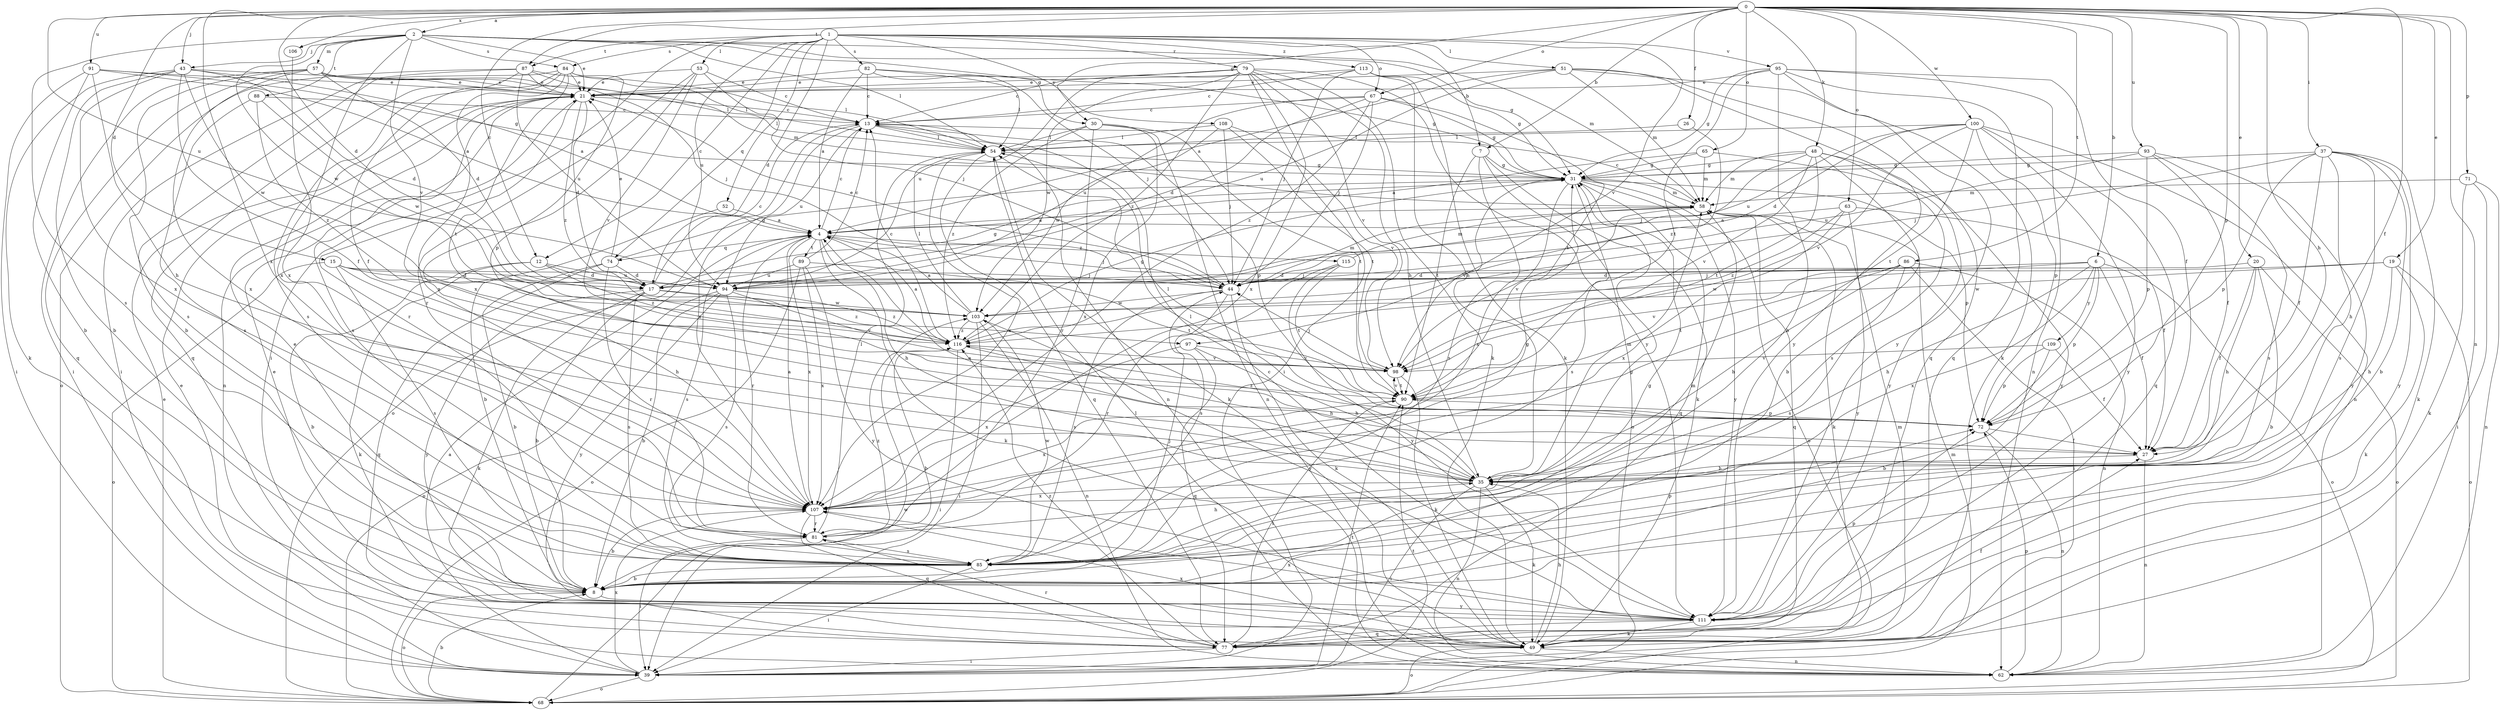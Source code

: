 strict digraph  {
0;
1;
2;
4;
6;
7;
8;
12;
13;
15;
17;
19;
20;
21;
26;
27;
30;
31;
35;
37;
39;
43;
44;
48;
49;
51;
52;
53;
54;
57;
58;
62;
63;
65;
67;
68;
71;
72;
74;
77;
79;
81;
82;
84;
85;
86;
87;
88;
89;
90;
91;
93;
94;
95;
97;
98;
100;
103;
106;
107;
108;
109;
111;
113;
115;
116;
0 -> 2  [label=a];
0 -> 6  [label=b];
0 -> 7  [label=b];
0 -> 12  [label=c];
0 -> 15  [label=d];
0 -> 17  [label=d];
0 -> 19  [label=e];
0 -> 20  [label=e];
0 -> 26  [label=f];
0 -> 27  [label=f];
0 -> 30  [label=g];
0 -> 35  [label=h];
0 -> 37  [label=i];
0 -> 43  [label=j];
0 -> 48  [label=k];
0 -> 62  [label=n];
0 -> 63  [label=o];
0 -> 65  [label=o];
0 -> 67  [label=o];
0 -> 71  [label=p];
0 -> 72  [label=p];
0 -> 86  [label=t];
0 -> 87  [label=t];
0 -> 91  [label=u];
0 -> 93  [label=u];
0 -> 94  [label=u];
0 -> 100  [label=w];
0 -> 106  [label=x];
0 -> 107  [label=x];
1 -> 7  [label=b];
1 -> 12  [label=c];
1 -> 17  [label=d];
1 -> 39  [label=i];
1 -> 51  [label=l];
1 -> 52  [label=l];
1 -> 53  [label=l];
1 -> 67  [label=o];
1 -> 74  [label=q];
1 -> 79  [label=r];
1 -> 82  [label=s];
1 -> 84  [label=s];
1 -> 87  [label=t];
1 -> 94  [label=u];
1 -> 95  [label=v];
1 -> 97  [label=v];
1 -> 108  [label=y];
1 -> 113  [label=z];
2 -> 21  [label=e];
2 -> 30  [label=g];
2 -> 31  [label=g];
2 -> 43  [label=j];
2 -> 54  [label=l];
2 -> 57  [label=m];
2 -> 58  [label=m];
2 -> 84  [label=s];
2 -> 85  [label=s];
2 -> 88  [label=t];
2 -> 97  [label=v];
2 -> 103  [label=w];
2 -> 107  [label=x];
4 -> 13  [label=c];
4 -> 35  [label=h];
4 -> 44  [label=j];
4 -> 49  [label=k];
4 -> 74  [label=q];
4 -> 81  [label=r];
4 -> 85  [label=s];
4 -> 89  [label=t];
4 -> 107  [label=x];
4 -> 115  [label=z];
6 -> 27  [label=f];
6 -> 35  [label=h];
6 -> 44  [label=j];
6 -> 68  [label=o];
6 -> 72  [label=p];
6 -> 103  [label=w];
6 -> 107  [label=x];
6 -> 109  [label=y];
7 -> 31  [label=g];
7 -> 49  [label=k];
7 -> 68  [label=o];
7 -> 85  [label=s];
7 -> 90  [label=t];
8 -> 21  [label=e];
8 -> 31  [label=g];
8 -> 44  [label=j];
8 -> 68  [label=o];
8 -> 111  [label=y];
12 -> 8  [label=b];
12 -> 17  [label=d];
12 -> 49  [label=k];
12 -> 94  [label=u];
12 -> 116  [label=z];
13 -> 54  [label=l];
13 -> 62  [label=n];
13 -> 68  [label=o];
13 -> 72  [label=p];
13 -> 94  [label=u];
13 -> 107  [label=x];
15 -> 17  [label=d];
15 -> 35  [label=h];
15 -> 44  [label=j];
15 -> 68  [label=o];
15 -> 85  [label=s];
15 -> 94  [label=u];
17 -> 8  [label=b];
17 -> 13  [label=c];
17 -> 31  [label=g];
17 -> 49  [label=k];
17 -> 85  [label=s];
17 -> 103  [label=w];
17 -> 111  [label=y];
17 -> 116  [label=z];
19 -> 17  [label=d];
19 -> 35  [label=h];
19 -> 49  [label=k];
19 -> 68  [label=o];
19 -> 103  [label=w];
20 -> 8  [label=b];
20 -> 17  [label=d];
20 -> 27  [label=f];
20 -> 35  [label=h];
20 -> 68  [label=o];
21 -> 13  [label=c];
21 -> 17  [label=d];
21 -> 62  [label=n];
21 -> 81  [label=r];
21 -> 85  [label=s];
21 -> 116  [label=z];
26 -> 54  [label=l];
26 -> 116  [label=z];
27 -> 35  [label=h];
27 -> 62  [label=n];
30 -> 54  [label=l];
30 -> 62  [label=n];
30 -> 81  [label=r];
30 -> 90  [label=t];
30 -> 107  [label=x];
30 -> 116  [label=z];
31 -> 58  [label=m];
31 -> 68  [label=o];
31 -> 72  [label=p];
31 -> 77  [label=q];
31 -> 85  [label=s];
31 -> 98  [label=v];
31 -> 107  [label=x];
31 -> 111  [label=y];
35 -> 4  [label=a];
35 -> 39  [label=i];
35 -> 49  [label=k];
35 -> 54  [label=l];
35 -> 58  [label=m];
35 -> 62  [label=n];
35 -> 107  [label=x];
37 -> 8  [label=b];
37 -> 27  [label=f];
37 -> 31  [label=g];
37 -> 35  [label=h];
37 -> 44  [label=j];
37 -> 49  [label=k];
37 -> 72  [label=p];
37 -> 85  [label=s];
37 -> 111  [label=y];
39 -> 4  [label=a];
39 -> 21  [label=e];
39 -> 68  [label=o];
39 -> 90  [label=t];
39 -> 107  [label=x];
43 -> 4  [label=a];
43 -> 8  [label=b];
43 -> 17  [label=d];
43 -> 21  [label=e];
43 -> 27  [label=f];
43 -> 49  [label=k];
43 -> 103  [label=w];
43 -> 107  [label=x];
44 -> 21  [label=e];
44 -> 49  [label=k];
44 -> 58  [label=m];
44 -> 81  [label=r];
44 -> 85  [label=s];
44 -> 103  [label=w];
48 -> 8  [label=b];
48 -> 31  [label=g];
48 -> 44  [label=j];
48 -> 58  [label=m];
48 -> 85  [label=s];
48 -> 90  [label=t];
48 -> 98  [label=v];
48 -> 111  [label=y];
49 -> 21  [label=e];
49 -> 35  [label=h];
49 -> 58  [label=m];
49 -> 62  [label=n];
49 -> 68  [label=o];
49 -> 107  [label=x];
51 -> 4  [label=a];
51 -> 21  [label=e];
51 -> 49  [label=k];
51 -> 58  [label=m];
51 -> 77  [label=q];
51 -> 94  [label=u];
51 -> 111  [label=y];
52 -> 4  [label=a];
52 -> 8  [label=b];
53 -> 13  [label=c];
53 -> 21  [label=e];
53 -> 44  [label=j];
53 -> 81  [label=r];
53 -> 98  [label=v];
53 -> 107  [label=x];
54 -> 31  [label=g];
54 -> 49  [label=k];
54 -> 77  [label=q];
54 -> 107  [label=x];
57 -> 17  [label=d];
57 -> 21  [label=e];
57 -> 39  [label=i];
57 -> 44  [label=j];
57 -> 54  [label=l];
57 -> 77  [label=q];
57 -> 85  [label=s];
57 -> 107  [label=x];
58 -> 4  [label=a];
58 -> 13  [label=c];
58 -> 49  [label=k];
58 -> 77  [label=q];
58 -> 98  [label=v];
62 -> 54  [label=l];
62 -> 72  [label=p];
63 -> 4  [label=a];
63 -> 27  [label=f];
63 -> 107  [label=x];
63 -> 111  [label=y];
63 -> 116  [label=z];
65 -> 4  [label=a];
65 -> 31  [label=g];
65 -> 58  [label=m];
65 -> 111  [label=y];
67 -> 13  [label=c];
67 -> 17  [label=d];
67 -> 31  [label=g];
67 -> 44  [label=j];
67 -> 90  [label=t];
67 -> 94  [label=u];
67 -> 116  [label=z];
68 -> 8  [label=b];
68 -> 21  [label=e];
68 -> 58  [label=m];
68 -> 90  [label=t];
68 -> 103  [label=w];
71 -> 39  [label=i];
71 -> 49  [label=k];
71 -> 58  [label=m];
71 -> 62  [label=n];
72 -> 27  [label=f];
72 -> 54  [label=l];
72 -> 62  [label=n];
72 -> 116  [label=z];
74 -> 8  [label=b];
74 -> 17  [label=d];
74 -> 21  [label=e];
74 -> 31  [label=g];
74 -> 77  [label=q];
74 -> 81  [label=r];
77 -> 27  [label=f];
77 -> 39  [label=i];
77 -> 81  [label=r];
77 -> 90  [label=t];
77 -> 116  [label=z];
79 -> 13  [label=c];
79 -> 21  [label=e];
79 -> 35  [label=h];
79 -> 39  [label=i];
79 -> 49  [label=k];
79 -> 94  [label=u];
79 -> 98  [label=v];
79 -> 103  [label=w];
79 -> 107  [label=x];
79 -> 111  [label=y];
79 -> 116  [label=z];
81 -> 35  [label=h];
81 -> 39  [label=i];
81 -> 54  [label=l];
81 -> 85  [label=s];
81 -> 116  [label=z];
82 -> 4  [label=a];
82 -> 13  [label=c];
82 -> 21  [label=e];
82 -> 31  [label=g];
82 -> 44  [label=j];
82 -> 54  [label=l];
84 -> 8  [label=b];
84 -> 21  [label=e];
84 -> 54  [label=l];
84 -> 72  [label=p];
84 -> 77  [label=q];
84 -> 85  [label=s];
84 -> 90  [label=t];
84 -> 107  [label=x];
85 -> 8  [label=b];
85 -> 31  [label=g];
85 -> 39  [label=i];
85 -> 58  [label=m];
85 -> 72  [label=p];
85 -> 103  [label=w];
86 -> 17  [label=d];
86 -> 35  [label=h];
86 -> 39  [label=i];
86 -> 62  [label=n];
86 -> 85  [label=s];
86 -> 90  [label=t];
86 -> 98  [label=v];
87 -> 21  [label=e];
87 -> 27  [label=f];
87 -> 39  [label=i];
87 -> 54  [label=l];
87 -> 58  [label=m];
87 -> 68  [label=o];
87 -> 94  [label=u];
88 -> 13  [label=c];
88 -> 85  [label=s];
88 -> 103  [label=w];
88 -> 116  [label=z];
89 -> 13  [label=c];
89 -> 68  [label=o];
89 -> 90  [label=t];
89 -> 94  [label=u];
89 -> 107  [label=x];
89 -> 111  [label=y];
90 -> 72  [label=p];
90 -> 98  [label=v];
90 -> 107  [label=x];
91 -> 4  [label=a];
91 -> 8  [label=b];
91 -> 21  [label=e];
91 -> 31  [label=g];
91 -> 35  [label=h];
91 -> 39  [label=i];
93 -> 27  [label=f];
93 -> 31  [label=g];
93 -> 72  [label=p];
93 -> 85  [label=s];
93 -> 94  [label=u];
93 -> 111  [label=y];
94 -> 8  [label=b];
94 -> 68  [label=o];
94 -> 85  [label=s];
94 -> 98  [label=v];
94 -> 111  [label=y];
94 -> 116  [label=z];
95 -> 8  [label=b];
95 -> 21  [label=e];
95 -> 27  [label=f];
95 -> 31  [label=g];
95 -> 62  [label=n];
95 -> 77  [label=q];
95 -> 90  [label=t];
95 -> 111  [label=y];
97 -> 35  [label=h];
97 -> 77  [label=q];
97 -> 98  [label=v];
97 -> 107  [label=x];
98 -> 44  [label=j];
98 -> 49  [label=k];
98 -> 90  [label=t];
100 -> 17  [label=d];
100 -> 54  [label=l];
100 -> 62  [label=n];
100 -> 72  [label=p];
100 -> 77  [label=q];
100 -> 90  [label=t];
100 -> 94  [label=u];
100 -> 98  [label=v];
100 -> 111  [label=y];
103 -> 4  [label=a];
103 -> 39  [label=i];
103 -> 54  [label=l];
103 -> 62  [label=n];
103 -> 111  [label=y];
103 -> 116  [label=z];
106 -> 107  [label=x];
107 -> 4  [label=a];
107 -> 8  [label=b];
107 -> 31  [label=g];
107 -> 77  [label=q];
107 -> 81  [label=r];
108 -> 44  [label=j];
108 -> 54  [label=l];
108 -> 90  [label=t];
108 -> 98  [label=v];
108 -> 103  [label=w];
109 -> 8  [label=b];
109 -> 27  [label=f];
109 -> 72  [label=p];
109 -> 98  [label=v];
111 -> 13  [label=c];
111 -> 49  [label=k];
111 -> 72  [label=p];
111 -> 77  [label=q];
111 -> 107  [label=x];
113 -> 13  [label=c];
113 -> 21  [label=e];
113 -> 31  [label=g];
113 -> 35  [label=h];
113 -> 44  [label=j];
113 -> 49  [label=k];
115 -> 44  [label=j];
115 -> 58  [label=m];
115 -> 85  [label=s];
115 -> 90  [label=t];
115 -> 111  [label=y];
116 -> 4  [label=a];
116 -> 8  [label=b];
116 -> 13  [label=c];
116 -> 31  [label=g];
116 -> 35  [label=h];
116 -> 39  [label=i];
116 -> 98  [label=v];
}
